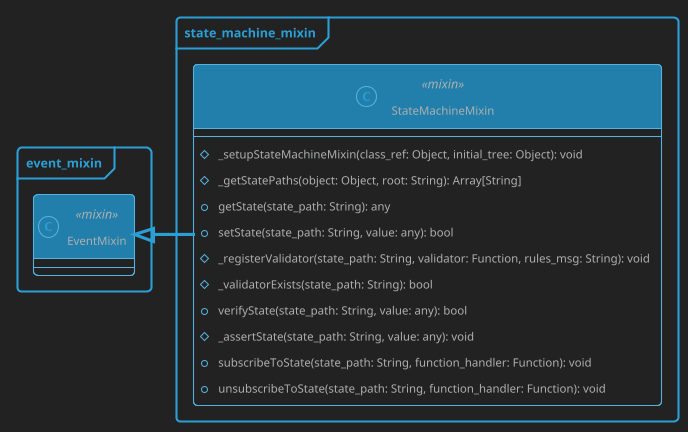 @startuml index

'Wav2Bar - Free software for creating audio visualization (motion design) videos
'Copyright (C) 2022  Picorims <picorims.contact@gmail.com>

'This program is free software: you can redistribute it and/or modify
'it under the terms of the GNU General Public License as published by
'the Free Software Foundation, either version 3 of the License, or
'any later version.

'This program is distributed in the hope that it will be useful,
'but WITHOUT ANY WARRANTY; without even the implied warranty of
'MERCHANTABILITY or FITNESS FOR A PARTICULAR PURPOSE.  See the
'GNU General Public License for more details.

'You should have received a copy of the GNU General Public License
'along with this program.  If not, see <https://www.gnu.org/licenses/>.

!theme cyborg-outline
skinparam BackgroundColor #222222
' skinparam groupInheritance 2
skinparam PackageStyle frame

package "event_mixin" {
    class EventMixin <<mixin>> {}
}

package "state_machine_mixin" {
    class StateMachineMixin <<mixin>> {
        # _setupStateMachineMixin(class_ref: Object, initial_tree: Object): void
        # _getStatePaths(object: Object, root: String): Array[String]
        + getState(state_path: String): any
        + setState(state_path: String, value: any): bool
        # _registerValidator(state_path: String, validator: Function, rules_msg: String): void
        # _validatorExists(state_path: String): bool
        + verifyState(state_path: String, value: any): bool
        # _assertState(state_path: String, value: any): void
        + subscribeToState(state_path: String, function_handler: Function): void
        + unsubscribeToState(state_path: String, function_handler: Function): void
    }
    StateMachineMixin -left-|> EventMixin
}